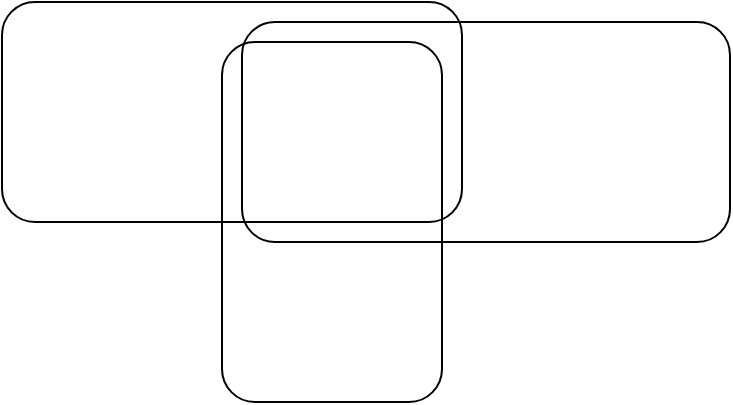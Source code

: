 <mxfile version="20.8.11" type="github"><diagram name="Страница 1" id="YXK0PlsrZJ1Xjojk3h1h"><mxGraphModel dx="1434" dy="797" grid="1" gridSize="10" guides="1" tooltips="1" connect="1" arrows="1" fold="1" page="1" pageScale="1" pageWidth="827" pageHeight="1169" math="0" shadow="0"><root><mxCell id="0"/><mxCell id="1" parent="0"/><mxCell id="VkcuKWjdnOf8mnSmEhNf-1" value="" style="rounded=1;whiteSpace=wrap;html=1;fillColor=none;" vertex="1" parent="1"><mxGeometry x="90" y="80" width="230" height="110" as="geometry"/></mxCell><mxCell id="VkcuKWjdnOf8mnSmEhNf-2" value="" style="rounded=1;whiteSpace=wrap;html=1;fillColor=none;" vertex="1" parent="1"><mxGeometry x="210" y="90" width="244" height="110" as="geometry"/></mxCell><mxCell id="VkcuKWjdnOf8mnSmEhNf-3" value="" style="rounded=1;whiteSpace=wrap;html=1;labelBackgroundColor=none;fillColor=none;" vertex="1" parent="1"><mxGeometry x="200" y="100" width="110" height="180" as="geometry"/></mxCell></root></mxGraphModel></diagram></mxfile>